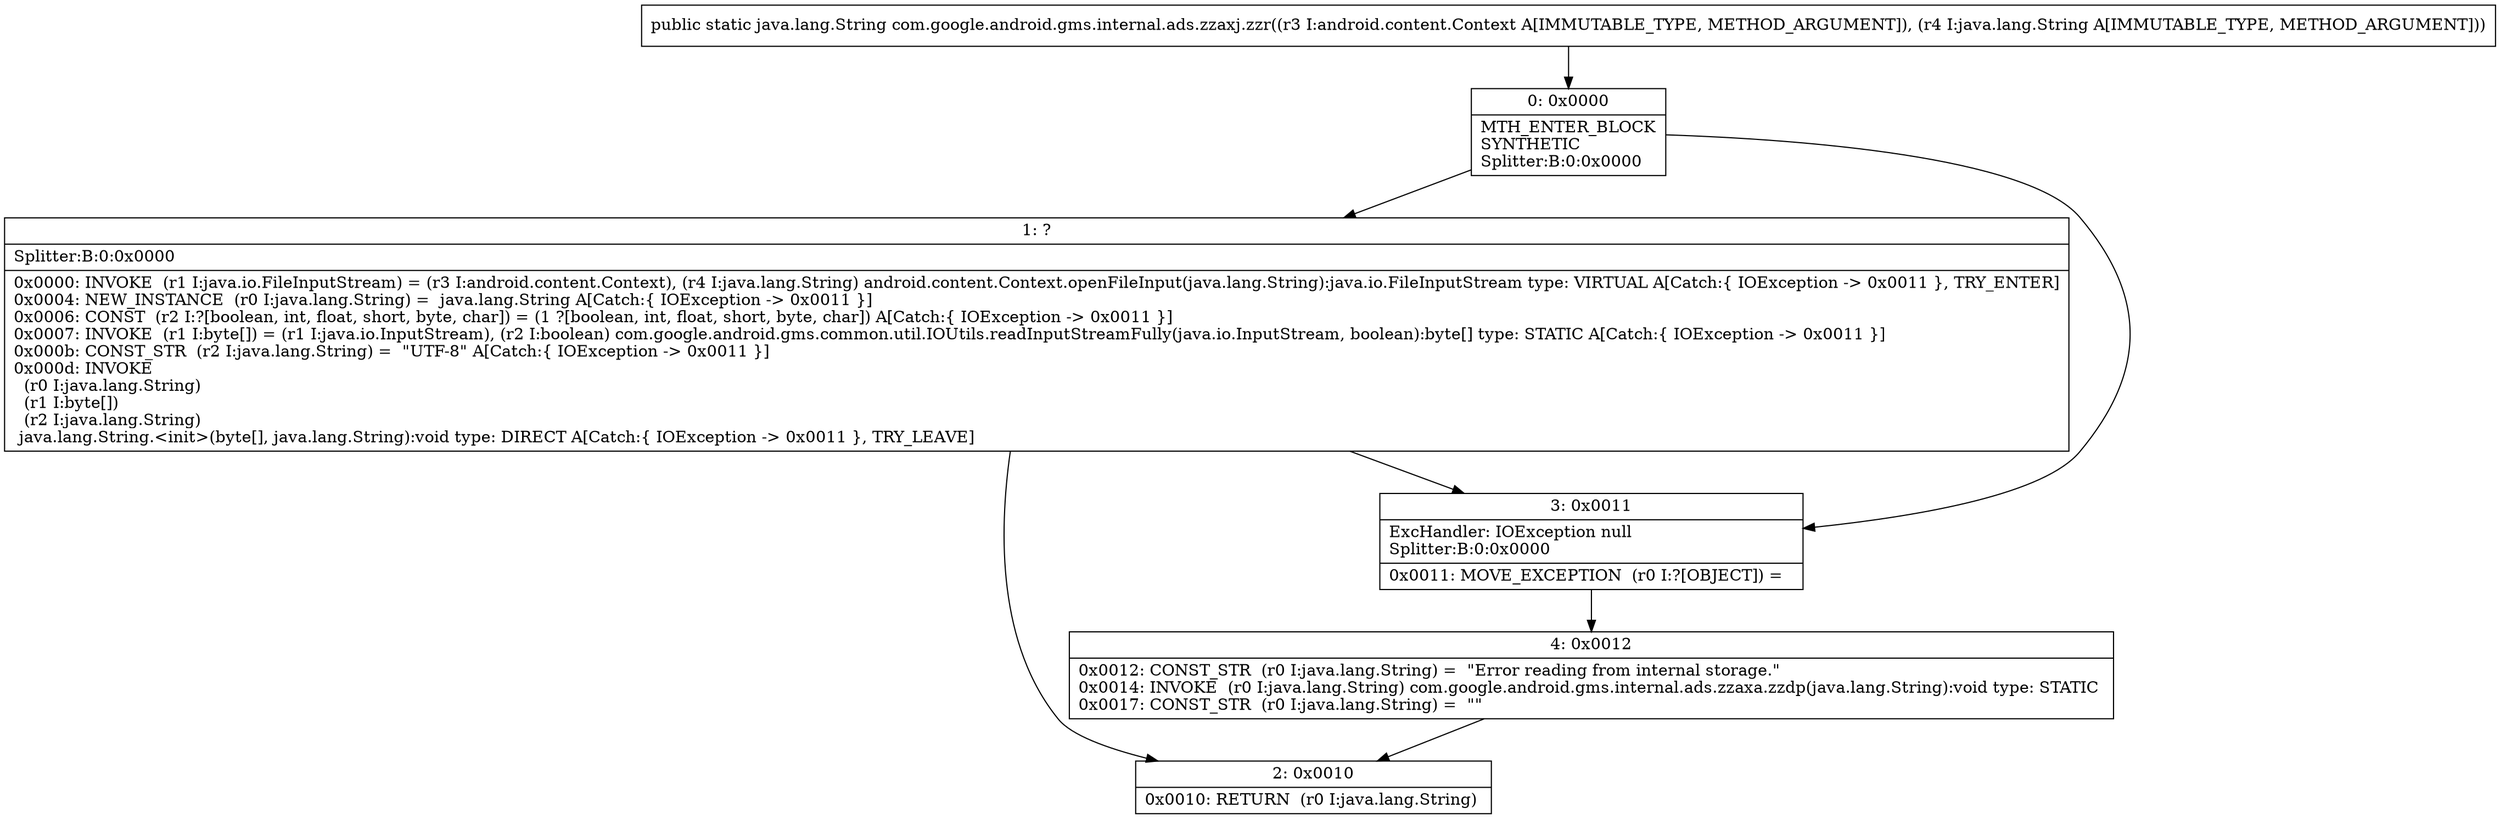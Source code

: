 digraph "CFG forcom.google.android.gms.internal.ads.zzaxj.zzr(Landroid\/content\/Context;Ljava\/lang\/String;)Ljava\/lang\/String;" {
Node_0 [shape=record,label="{0\:\ 0x0000|MTH_ENTER_BLOCK\lSYNTHETIC\lSplitter:B:0:0x0000\l}"];
Node_1 [shape=record,label="{1\:\ ?|Splitter:B:0:0x0000\l|0x0000: INVOKE  (r1 I:java.io.FileInputStream) = (r3 I:android.content.Context), (r4 I:java.lang.String) android.content.Context.openFileInput(java.lang.String):java.io.FileInputStream type: VIRTUAL A[Catch:\{ IOException \-\> 0x0011 \}, TRY_ENTER]\l0x0004: NEW_INSTANCE  (r0 I:java.lang.String) =  java.lang.String A[Catch:\{ IOException \-\> 0x0011 \}]\l0x0006: CONST  (r2 I:?[boolean, int, float, short, byte, char]) = (1 ?[boolean, int, float, short, byte, char]) A[Catch:\{ IOException \-\> 0x0011 \}]\l0x0007: INVOKE  (r1 I:byte[]) = (r1 I:java.io.InputStream), (r2 I:boolean) com.google.android.gms.common.util.IOUtils.readInputStreamFully(java.io.InputStream, boolean):byte[] type: STATIC A[Catch:\{ IOException \-\> 0x0011 \}]\l0x000b: CONST_STR  (r2 I:java.lang.String) =  \"UTF\-8\" A[Catch:\{ IOException \-\> 0x0011 \}]\l0x000d: INVOKE  \l  (r0 I:java.lang.String)\l  (r1 I:byte[])\l  (r2 I:java.lang.String)\l java.lang.String.\<init\>(byte[], java.lang.String):void type: DIRECT A[Catch:\{ IOException \-\> 0x0011 \}, TRY_LEAVE]\l}"];
Node_2 [shape=record,label="{2\:\ 0x0010|0x0010: RETURN  (r0 I:java.lang.String) \l}"];
Node_3 [shape=record,label="{3\:\ 0x0011|ExcHandler: IOException null\lSplitter:B:0:0x0000\l|0x0011: MOVE_EXCEPTION  (r0 I:?[OBJECT]) =  \l}"];
Node_4 [shape=record,label="{4\:\ 0x0012|0x0012: CONST_STR  (r0 I:java.lang.String) =  \"Error reading from internal storage.\" \l0x0014: INVOKE  (r0 I:java.lang.String) com.google.android.gms.internal.ads.zzaxa.zzdp(java.lang.String):void type: STATIC \l0x0017: CONST_STR  (r0 I:java.lang.String) =  \"\" \l}"];
MethodNode[shape=record,label="{public static java.lang.String com.google.android.gms.internal.ads.zzaxj.zzr((r3 I:android.content.Context A[IMMUTABLE_TYPE, METHOD_ARGUMENT]), (r4 I:java.lang.String A[IMMUTABLE_TYPE, METHOD_ARGUMENT])) }"];
MethodNode -> Node_0;
Node_0 -> Node_1;
Node_0 -> Node_3;
Node_1 -> Node_2;
Node_1 -> Node_3;
Node_3 -> Node_4;
Node_4 -> Node_2;
}

